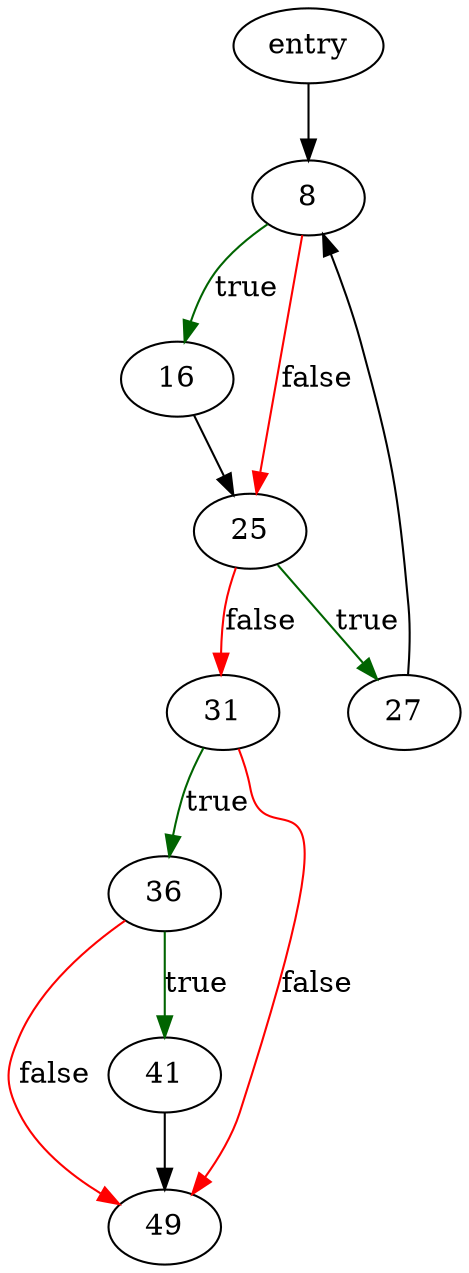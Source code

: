 digraph "pcache1EnforceMaxPage" {
	// Node definitions.
	1 [label=entry];
	8;
	16;
	25;
	27;
	31;
	36;
	41;
	49;

	// Edge definitions.
	1 -> 8;
	8 -> 16 [
		color=darkgreen
		label=true
	];
	8 -> 25 [
		color=red
		label=false
	];
	16 -> 25;
	25 -> 27 [
		color=darkgreen
		label=true
	];
	25 -> 31 [
		color=red
		label=false
	];
	27 -> 8;
	31 -> 36 [
		color=darkgreen
		label=true
	];
	31 -> 49 [
		color=red
		label=false
	];
	36 -> 41 [
		color=darkgreen
		label=true
	];
	36 -> 49 [
		color=red
		label=false
	];
	41 -> 49;
}
